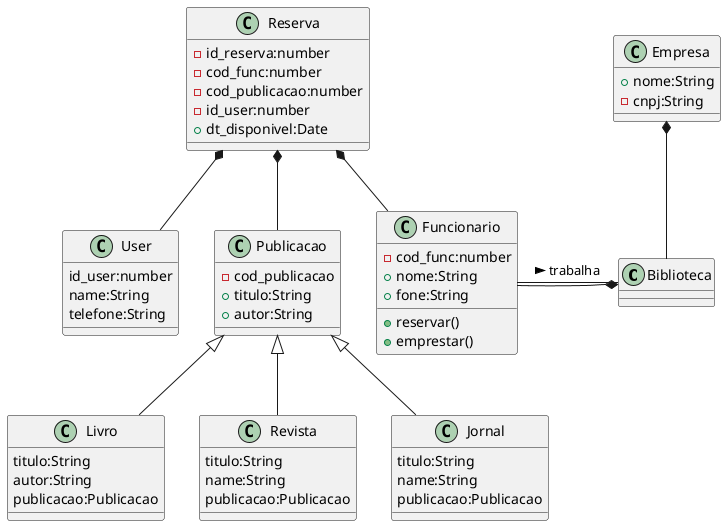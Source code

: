 @startuml biblioteca 
    class Biblioteca{
        
    }
    
    class Empresa{
        +nome:String
        -cnpj:String
    }

    class Funcionario{
        -cod_func:number
        +nome:String
        +fone:String

        +reservar()
        +emprestar()
    }


    class Reserva {
        -id_reserva:number
        -cod_func:number
        -cod_publicacao:number
        -id_user:number
        +dt_disponivel:Date

    }

    class User {
        id_user:number
        name:String
        telefone:String
    }

    class Publicacao{
        -cod_publicacao
        +titulo:String
        +autor:String

    }

    class Livro {
        titulo:String
        autor:String
        publicacao:Publicacao
    }

    class Revista {
        titulo:String
        name:String
        publicacao:Publicacao
    }

    class Jornal {
        titulo:String
        name:String
        publicacao:Publicacao
    }

    Empresa *-- Biblioteca
    Biblioteca *-- Funcionario
    Funcionario - Biblioteca : trabalha >
    Publicacao  <|-- Livro
    Publicacao  <|-- Revista
    Publicacao  <|-- Jornal
    Reserva *-- Publicacao
    Reserva *-- Funcionario
    Reserva *-- User


@enduml
